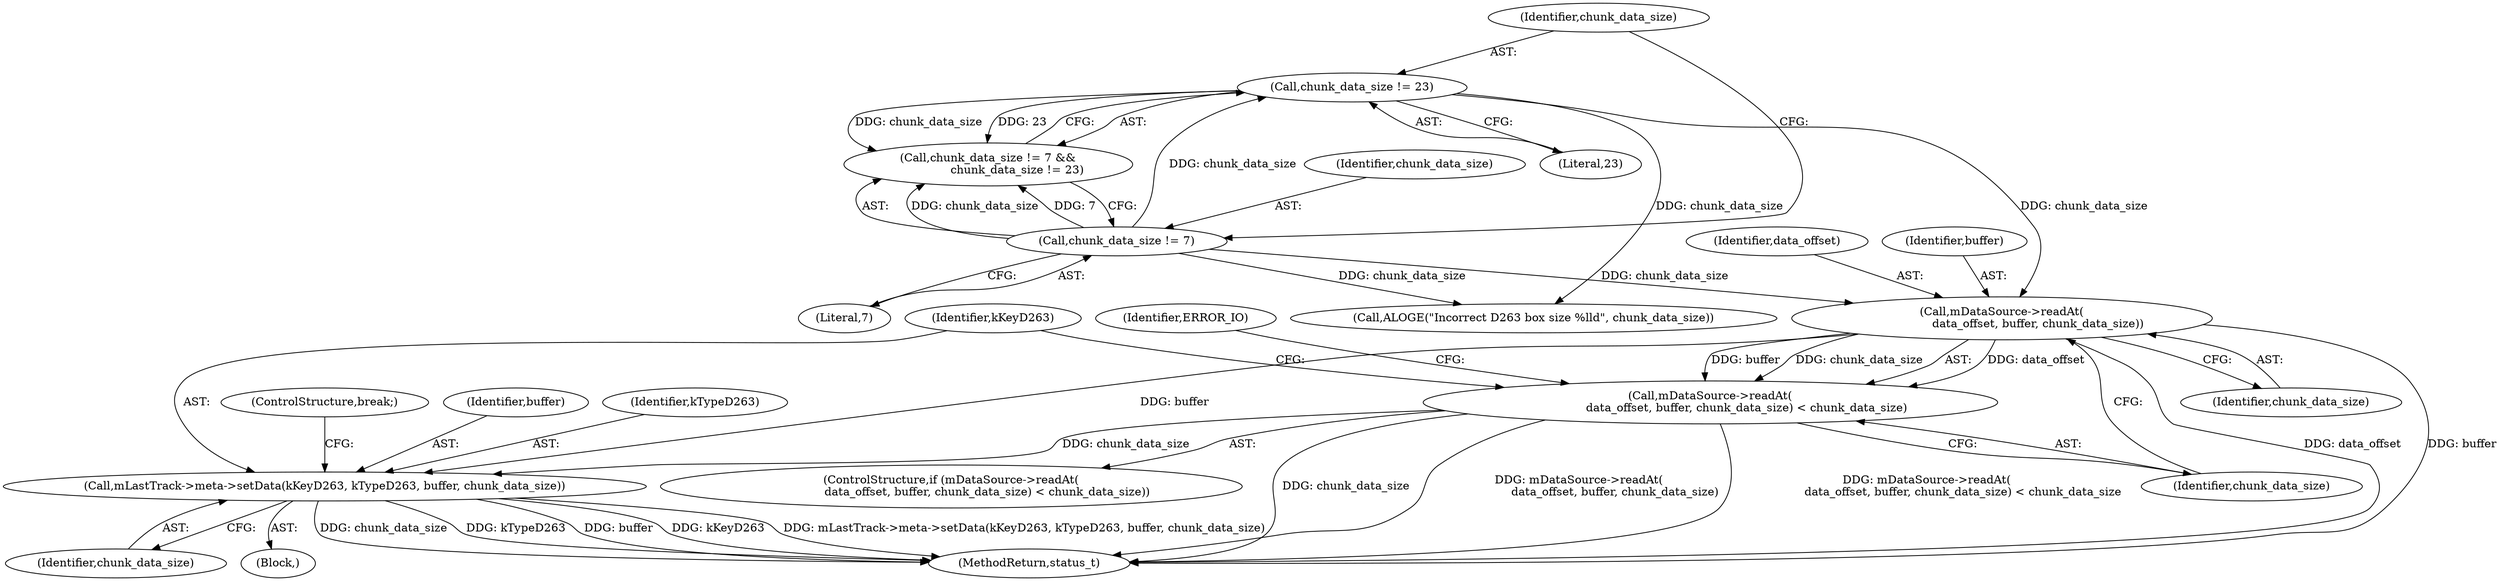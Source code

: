 digraph "0_Android_f4a88c8ed4f8186b3d6e2852993e063fc33ff231@API" {
"1002210" [label="(Call,mDataSource->readAt(\n                    data_offset, buffer, chunk_data_size))"];
"1002199" [label="(Call,chunk_data_size != 23)"];
"1002196" [label="(Call,chunk_data_size != 7)"];
"1002209" [label="(Call,mDataSource->readAt(\n                    data_offset, buffer, chunk_data_size) < chunk_data_size)"];
"1002218" [label="(Call,mLastTrack->meta->setData(kKeyD263, kTypeD263, buffer, chunk_data_size))"];
"1002197" [label="(Identifier,chunk_data_size)"];
"1002223" [label="(ControlStructure,break;)"];
"1002211" [label="(Identifier,data_offset)"];
"1002221" [label="(Identifier,buffer)"];
"1002195" [label="(Call,chunk_data_size != 7 &&\n                chunk_data_size != 23)"];
"1002222" [label="(Identifier,chunk_data_size)"];
"1002214" [label="(Identifier,chunk_data_size)"];
"1002213" [label="(Identifier,chunk_data_size)"];
"1002217" [label="(Identifier,ERROR_IO)"];
"1002198" [label="(Literal,7)"];
"1002210" [label="(Call,mDataSource->readAt(\n                    data_offset, buffer, chunk_data_size))"];
"1002220" [label="(Identifier,kTypeD263)"];
"1002212" [label="(Identifier,buffer)"];
"1002218" [label="(Call,mLastTrack->meta->setData(kKeyD263, kTypeD263, buffer, chunk_data_size))"];
"1002208" [label="(ControlStructure,if (mDataSource->readAt(\n                    data_offset, buffer, chunk_data_size) < chunk_data_size))"];
"1002200" [label="(Identifier,chunk_data_size)"];
"1002199" [label="(Call,chunk_data_size != 23)"];
"1002196" [label="(Call,chunk_data_size != 7)"];
"1002219" [label="(Identifier,kKeyD263)"];
"1002188" [label="(Block,)"];
"1002209" [label="(Call,mDataSource->readAt(\n                    data_offset, buffer, chunk_data_size) < chunk_data_size)"];
"1002911" [label="(MethodReturn,status_t)"];
"1002203" [label="(Call,ALOGE(\"Incorrect D263 box size %lld\", chunk_data_size))"];
"1002201" [label="(Literal,23)"];
"1002210" -> "1002209"  [label="AST: "];
"1002210" -> "1002213"  [label="CFG: "];
"1002211" -> "1002210"  [label="AST: "];
"1002212" -> "1002210"  [label="AST: "];
"1002213" -> "1002210"  [label="AST: "];
"1002214" -> "1002210"  [label="CFG: "];
"1002210" -> "1002911"  [label="DDG: data_offset"];
"1002210" -> "1002911"  [label="DDG: buffer"];
"1002210" -> "1002209"  [label="DDG: data_offset"];
"1002210" -> "1002209"  [label="DDG: buffer"];
"1002210" -> "1002209"  [label="DDG: chunk_data_size"];
"1002199" -> "1002210"  [label="DDG: chunk_data_size"];
"1002196" -> "1002210"  [label="DDG: chunk_data_size"];
"1002210" -> "1002218"  [label="DDG: buffer"];
"1002199" -> "1002195"  [label="AST: "];
"1002199" -> "1002201"  [label="CFG: "];
"1002200" -> "1002199"  [label="AST: "];
"1002201" -> "1002199"  [label="AST: "];
"1002195" -> "1002199"  [label="CFG: "];
"1002199" -> "1002195"  [label="DDG: chunk_data_size"];
"1002199" -> "1002195"  [label="DDG: 23"];
"1002196" -> "1002199"  [label="DDG: chunk_data_size"];
"1002199" -> "1002203"  [label="DDG: chunk_data_size"];
"1002196" -> "1002195"  [label="AST: "];
"1002196" -> "1002198"  [label="CFG: "];
"1002197" -> "1002196"  [label="AST: "];
"1002198" -> "1002196"  [label="AST: "];
"1002200" -> "1002196"  [label="CFG: "];
"1002195" -> "1002196"  [label="CFG: "];
"1002196" -> "1002195"  [label="DDG: chunk_data_size"];
"1002196" -> "1002195"  [label="DDG: 7"];
"1002196" -> "1002203"  [label="DDG: chunk_data_size"];
"1002209" -> "1002208"  [label="AST: "];
"1002209" -> "1002214"  [label="CFG: "];
"1002214" -> "1002209"  [label="AST: "];
"1002217" -> "1002209"  [label="CFG: "];
"1002219" -> "1002209"  [label="CFG: "];
"1002209" -> "1002911"  [label="DDG: chunk_data_size"];
"1002209" -> "1002911"  [label="DDG: mDataSource->readAt(\n                    data_offset, buffer, chunk_data_size)"];
"1002209" -> "1002911"  [label="DDG: mDataSource->readAt(\n                    data_offset, buffer, chunk_data_size) < chunk_data_size"];
"1002209" -> "1002218"  [label="DDG: chunk_data_size"];
"1002218" -> "1002188"  [label="AST: "];
"1002218" -> "1002222"  [label="CFG: "];
"1002219" -> "1002218"  [label="AST: "];
"1002220" -> "1002218"  [label="AST: "];
"1002221" -> "1002218"  [label="AST: "];
"1002222" -> "1002218"  [label="AST: "];
"1002223" -> "1002218"  [label="CFG: "];
"1002218" -> "1002911"  [label="DDG: chunk_data_size"];
"1002218" -> "1002911"  [label="DDG: kTypeD263"];
"1002218" -> "1002911"  [label="DDG: buffer"];
"1002218" -> "1002911"  [label="DDG: kKeyD263"];
"1002218" -> "1002911"  [label="DDG: mLastTrack->meta->setData(kKeyD263, kTypeD263, buffer, chunk_data_size)"];
}
